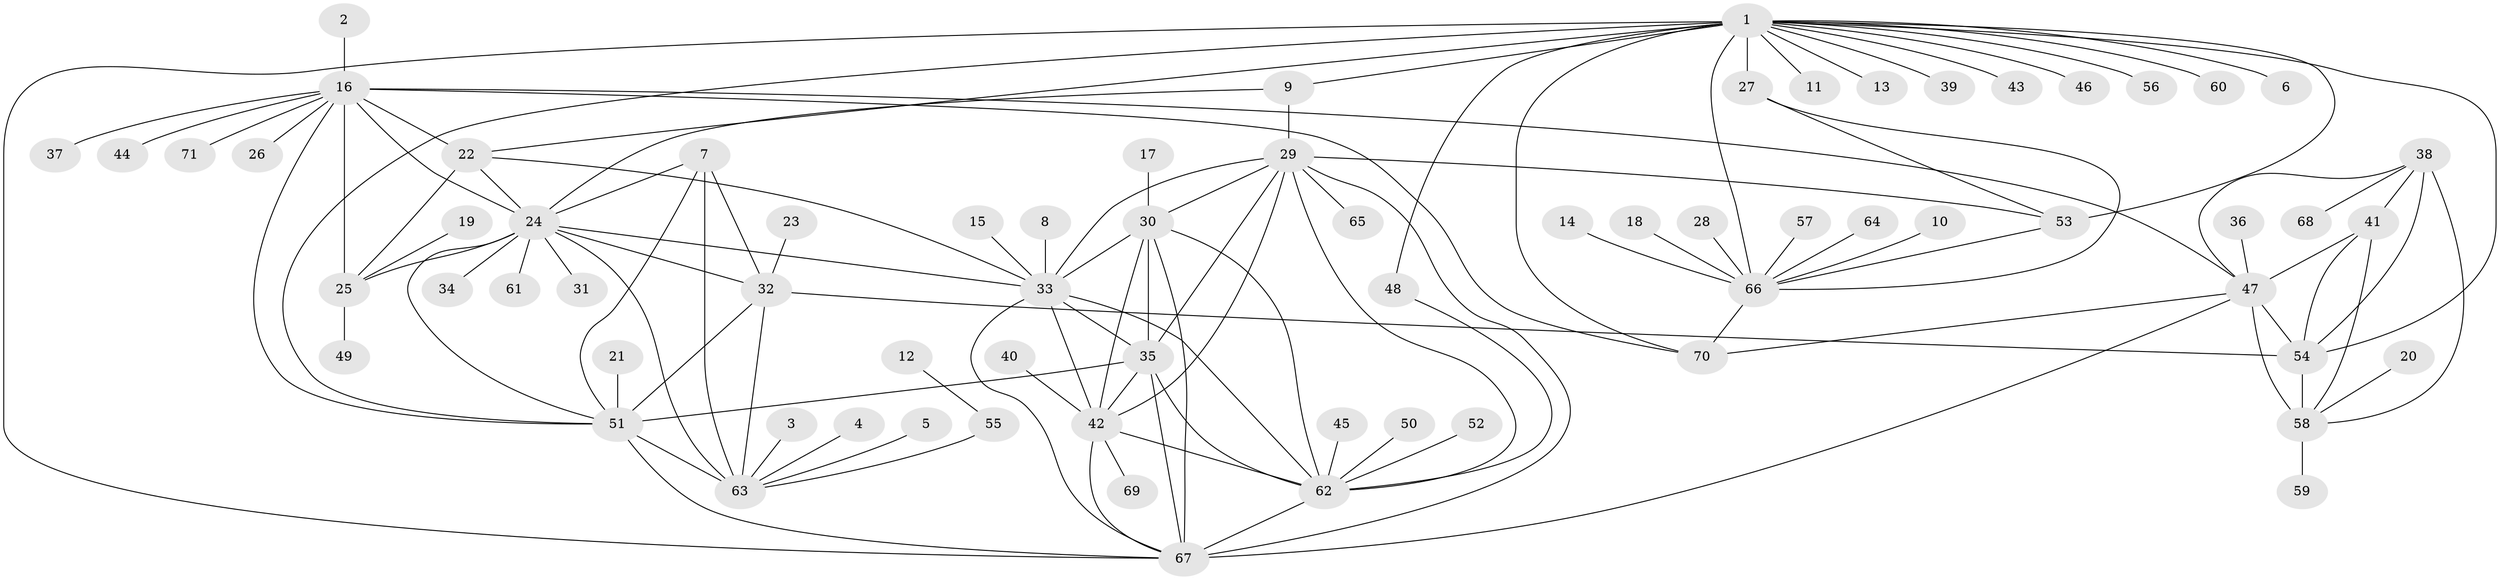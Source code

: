 // original degree distribution, {8: 0.04929577464788732, 15: 0.007042253521126761, 9: 0.056338028169014086, 7: 0.04225352112676056, 11: 0.04225352112676056, 10: 0.028169014084507043, 12: 0.007042253521126761, 6: 0.007042253521126761, 13: 0.007042253521126761, 1: 0.5492957746478874, 2: 0.15492957746478872, 3: 0.028169014084507043, 4: 0.02112676056338028}
// Generated by graph-tools (version 1.1) at 2025/50/03/09/25 03:50:28]
// undirected, 71 vertices, 119 edges
graph export_dot {
graph [start="1"]
  node [color=gray90,style=filled];
  1;
  2;
  3;
  4;
  5;
  6;
  7;
  8;
  9;
  10;
  11;
  12;
  13;
  14;
  15;
  16;
  17;
  18;
  19;
  20;
  21;
  22;
  23;
  24;
  25;
  26;
  27;
  28;
  29;
  30;
  31;
  32;
  33;
  34;
  35;
  36;
  37;
  38;
  39;
  40;
  41;
  42;
  43;
  44;
  45;
  46;
  47;
  48;
  49;
  50;
  51;
  52;
  53;
  54;
  55;
  56;
  57;
  58;
  59;
  60;
  61;
  62;
  63;
  64;
  65;
  66;
  67;
  68;
  69;
  70;
  71;
  1 -- 6 [weight=1.0];
  1 -- 9 [weight=1.0];
  1 -- 11 [weight=1.0];
  1 -- 13 [weight=1.0];
  1 -- 22 [weight=1.0];
  1 -- 27 [weight=4.0];
  1 -- 39 [weight=1.0];
  1 -- 43 [weight=1.0];
  1 -- 46 [weight=1.0];
  1 -- 48 [weight=1.0];
  1 -- 51 [weight=1.0];
  1 -- 53 [weight=4.0];
  1 -- 54 [weight=1.0];
  1 -- 56 [weight=1.0];
  1 -- 60 [weight=1.0];
  1 -- 66 [weight=4.0];
  1 -- 67 [weight=1.0];
  1 -- 70 [weight=1.0];
  2 -- 16 [weight=1.0];
  3 -- 63 [weight=1.0];
  4 -- 63 [weight=1.0];
  5 -- 63 [weight=1.0];
  7 -- 24 [weight=1.0];
  7 -- 32 [weight=2.0];
  7 -- 51 [weight=1.0];
  7 -- 63 [weight=2.0];
  8 -- 33 [weight=1.0];
  9 -- 24 [weight=1.0];
  9 -- 29 [weight=1.0];
  10 -- 66 [weight=1.0];
  12 -- 55 [weight=1.0];
  14 -- 66 [weight=1.0];
  15 -- 33 [weight=1.0];
  16 -- 22 [weight=3.0];
  16 -- 24 [weight=3.0];
  16 -- 25 [weight=6.0];
  16 -- 26 [weight=1.0];
  16 -- 37 [weight=1.0];
  16 -- 44 [weight=1.0];
  16 -- 47 [weight=1.0];
  16 -- 51 [weight=1.0];
  16 -- 70 [weight=1.0];
  16 -- 71 [weight=1.0];
  17 -- 30 [weight=1.0];
  18 -- 66 [weight=1.0];
  19 -- 25 [weight=1.0];
  20 -- 58 [weight=1.0];
  21 -- 51 [weight=1.0];
  22 -- 24 [weight=1.0];
  22 -- 25 [weight=2.0];
  22 -- 33 [weight=1.0];
  23 -- 32 [weight=1.0];
  24 -- 25 [weight=2.0];
  24 -- 31 [weight=1.0];
  24 -- 32 [weight=2.0];
  24 -- 33 [weight=1.0];
  24 -- 34 [weight=1.0];
  24 -- 51 [weight=1.0];
  24 -- 61 [weight=1.0];
  24 -- 63 [weight=2.0];
  25 -- 49 [weight=1.0];
  27 -- 53 [weight=1.0];
  27 -- 66 [weight=1.0];
  28 -- 66 [weight=1.0];
  29 -- 30 [weight=1.0];
  29 -- 33 [weight=1.0];
  29 -- 35 [weight=1.0];
  29 -- 42 [weight=1.0];
  29 -- 53 [weight=1.0];
  29 -- 62 [weight=1.0];
  29 -- 65 [weight=1.0];
  29 -- 67 [weight=1.0];
  30 -- 33 [weight=1.0];
  30 -- 35 [weight=1.0];
  30 -- 42 [weight=1.0];
  30 -- 62 [weight=1.0];
  30 -- 67 [weight=1.0];
  32 -- 51 [weight=2.0];
  32 -- 54 [weight=1.0];
  32 -- 63 [weight=4.0];
  33 -- 35 [weight=1.0];
  33 -- 42 [weight=1.0];
  33 -- 62 [weight=1.0];
  33 -- 67 [weight=1.0];
  35 -- 42 [weight=1.0];
  35 -- 51 [weight=1.0];
  35 -- 62 [weight=1.0];
  35 -- 67 [weight=1.0];
  36 -- 47 [weight=1.0];
  38 -- 41 [weight=1.0];
  38 -- 47 [weight=3.0];
  38 -- 54 [weight=1.0];
  38 -- 58 [weight=1.0];
  38 -- 68 [weight=1.0];
  40 -- 42 [weight=1.0];
  41 -- 47 [weight=3.0];
  41 -- 54 [weight=1.0];
  41 -- 58 [weight=1.0];
  42 -- 62 [weight=1.0];
  42 -- 67 [weight=1.0];
  42 -- 69 [weight=1.0];
  45 -- 62 [weight=1.0];
  47 -- 54 [weight=3.0];
  47 -- 58 [weight=3.0];
  47 -- 67 [weight=1.0];
  47 -- 70 [weight=1.0];
  48 -- 62 [weight=1.0];
  50 -- 62 [weight=1.0];
  51 -- 63 [weight=2.0];
  51 -- 67 [weight=1.0];
  52 -- 62 [weight=1.0];
  53 -- 66 [weight=1.0];
  54 -- 58 [weight=1.0];
  55 -- 63 [weight=1.0];
  57 -- 66 [weight=1.0];
  58 -- 59 [weight=1.0];
  62 -- 67 [weight=1.0];
  64 -- 66 [weight=1.0];
  66 -- 70 [weight=1.0];
}
